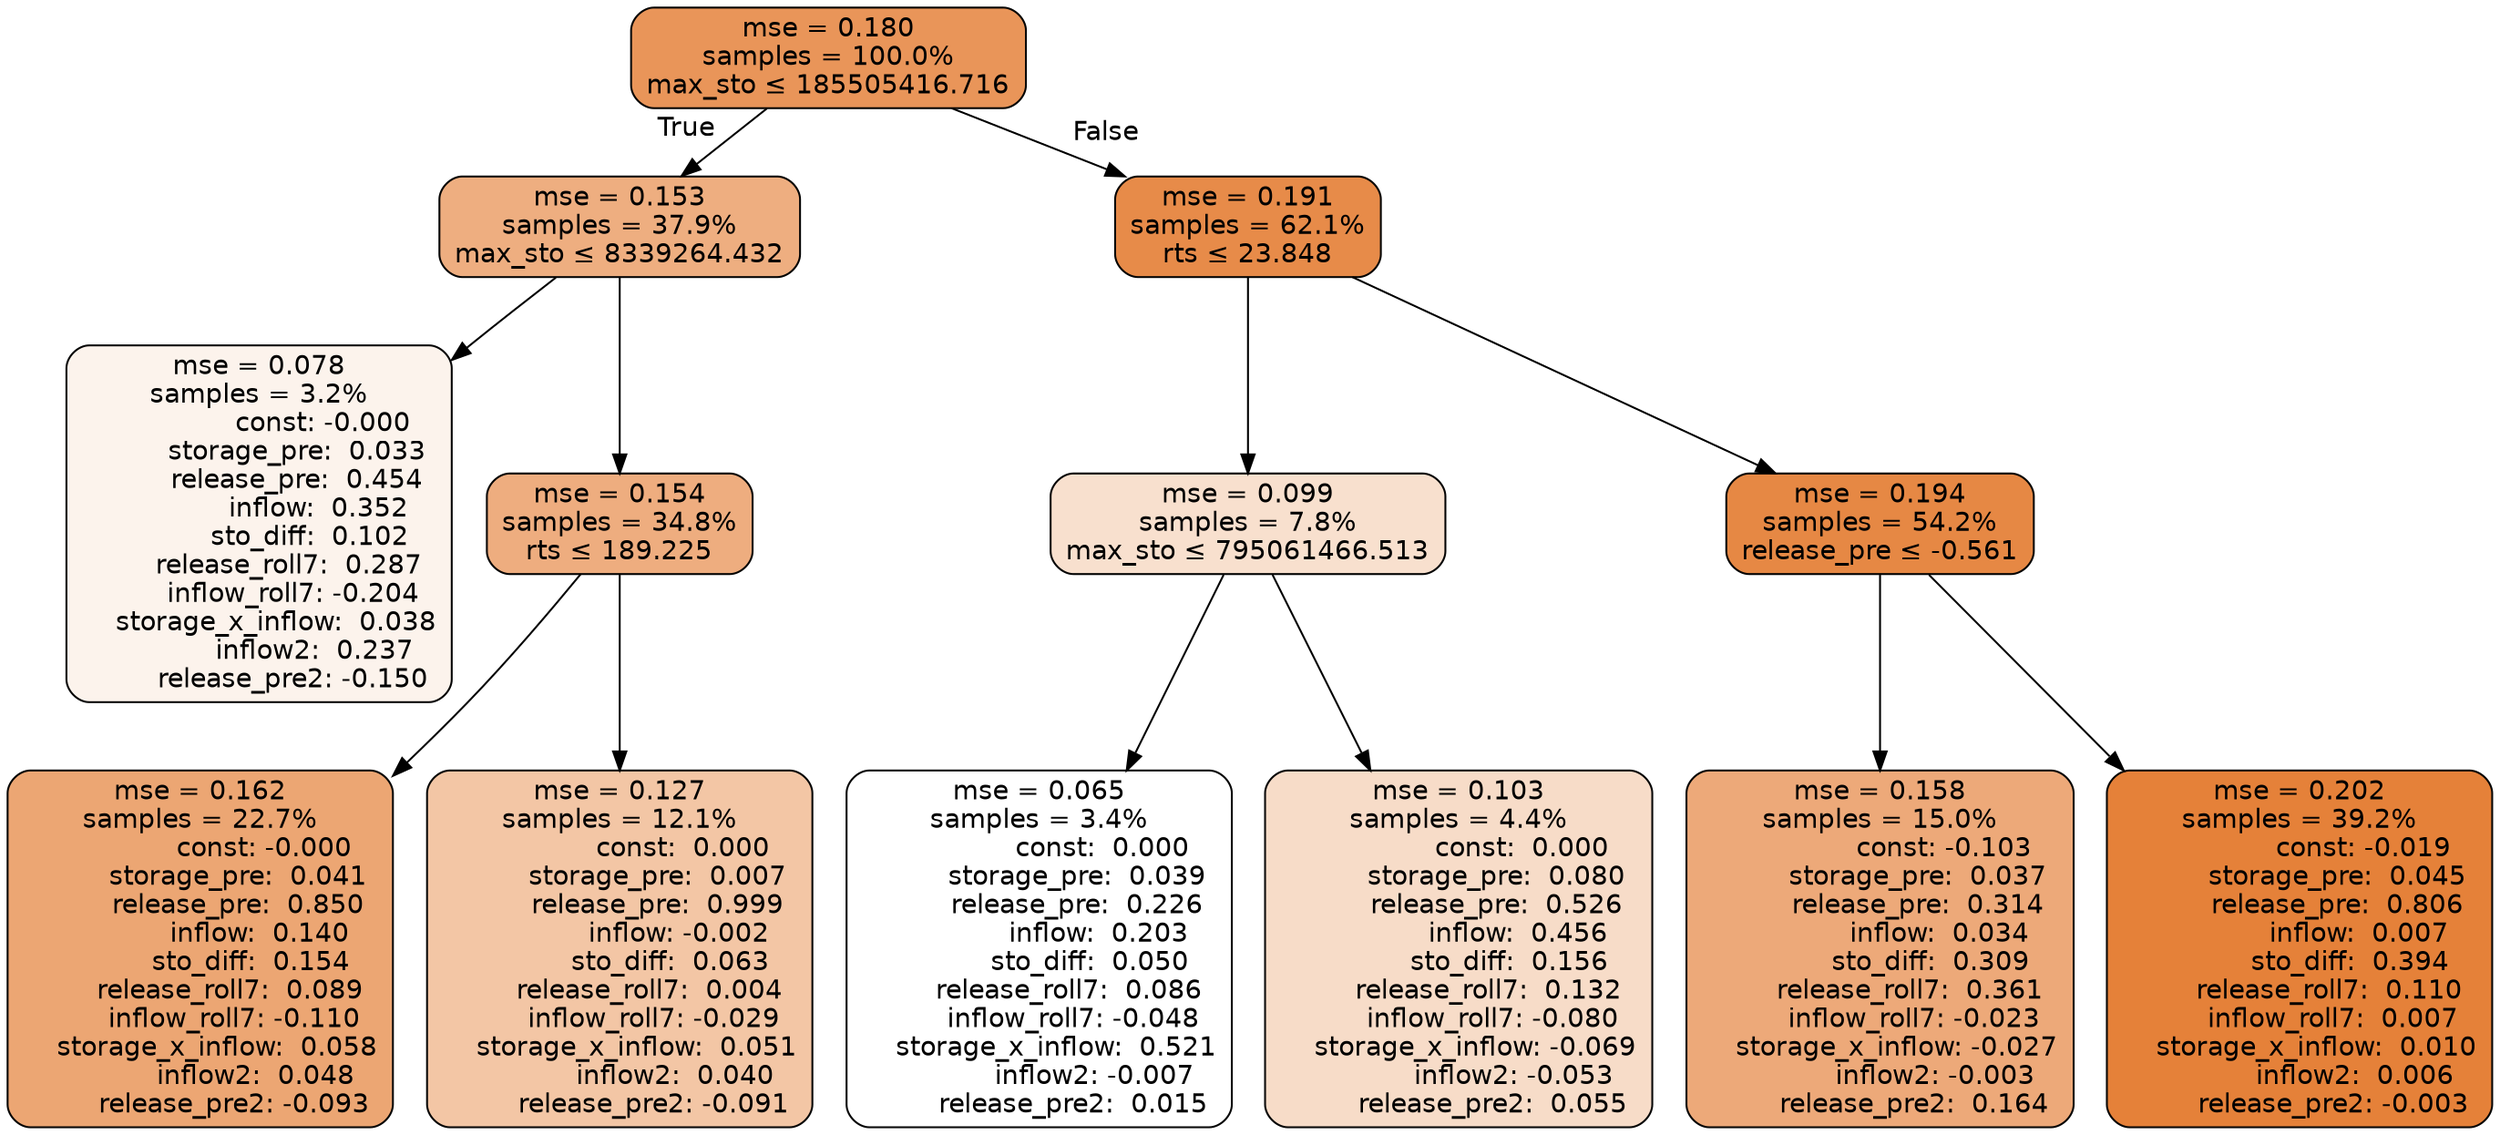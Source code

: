 digraph tree {
bgcolor="transparent"
node [shape=rectangle, style="filled, rounded", color="black", fontname=helvetica] ;
edge [fontname=helvetica] ;
	"0" [label="mse = 0.180
samples = 100.0%
max_sto &le; 185505416.716", fillcolor="#e99559"]
	"1" [label="mse = 0.153
samples = 37.9%
max_sto &le; 8339264.432", fillcolor="#eeae80"]
	"2" [label="mse = 0.078
samples = 3.2%
               const: -0.000
         storage_pre:  0.033
         release_pre:  0.454
              inflow:  0.352
            sto_diff:  0.102
       release_roll7:  0.287
        inflow_roll7: -0.204
    storage_x_inflow:  0.038
             inflow2:  0.237
        release_pre2: -0.150", fillcolor="#fcf3ec"]
	"3" [label="mse = 0.154
samples = 34.8%
rts &le; 189.225", fillcolor="#eead7f"]
	"4" [label="mse = 0.162
samples = 22.7%
               const: -0.000
         storage_pre:  0.041
         release_pre:  0.850
              inflow:  0.140
            sto_diff:  0.154
       release_roll7:  0.089
        inflow_roll7: -0.110
    storage_x_inflow:  0.058
             inflow2:  0.048
        release_pre2: -0.093", fillcolor="#eca673"]
	"5" [label="mse = 0.127
samples = 12.1%
               const:  0.000
         storage_pre:  0.007
         release_pre:  0.999
              inflow: -0.002
            sto_diff:  0.063
       release_roll7:  0.004
        inflow_roll7: -0.029
    storage_x_inflow:  0.051
             inflow2:  0.040
        release_pre2: -0.091", fillcolor="#f3c6a5"]
	"6" [label="mse = 0.191
samples = 62.1%
rts &le; 23.848", fillcolor="#e78b49"]
	"7" [label="mse = 0.099
samples = 7.8%
max_sto &le; 795061466.513", fillcolor="#f8e0ce"]
	"8" [label="mse = 0.065
samples = 3.4%
               const:  0.000
         storage_pre:  0.039
         release_pre:  0.226
              inflow:  0.203
            sto_diff:  0.050
       release_roll7:  0.086
        inflow_roll7: -0.048
    storage_x_inflow:  0.521
             inflow2: -0.007
        release_pre2:  0.015", fillcolor="#ffffff"]
	"9" [label="mse = 0.103
samples = 4.4%
               const:  0.000
         storage_pre:  0.080
         release_pre:  0.526
              inflow:  0.456
            sto_diff:  0.156
       release_roll7:  0.132
        inflow_roll7: -0.080
    storage_x_inflow: -0.069
             inflow2: -0.053
        release_pre2:  0.055", fillcolor="#f7dcc8"]
	"10" [label="mse = 0.194
samples = 54.2%
release_pre &le; -0.561", fillcolor="#e68844"]
	"11" [label="mse = 0.158
samples = 15.0%
               const: -0.103
         storage_pre:  0.037
         release_pre:  0.314
              inflow:  0.034
            sto_diff:  0.309
       release_roll7:  0.361
        inflow_roll7: -0.023
    storage_x_inflow: -0.027
             inflow2: -0.003
        release_pre2:  0.164", fillcolor="#eda979"]
	"12" [label="mse = 0.202
samples = 39.2%
               const: -0.019
         storage_pre:  0.045
         release_pre:  0.806
              inflow:  0.007
            sto_diff:  0.394
       release_roll7:  0.110
        inflow_roll7:  0.007
    storage_x_inflow:  0.010
             inflow2:  0.006
        release_pre2: -0.003", fillcolor="#e58139"]

	"0" -> "1" [labeldistance=2.5, labelangle=45, headlabel="True"]
	"1" -> "2"
	"1" -> "3"
	"3" -> "4"
	"3" -> "5"
	"0" -> "6" [labeldistance=2.5, labelangle=-45, headlabel="False"]
	"6" -> "7"
	"7" -> "8"
	"7" -> "9"
	"6" -> "10"
	"10" -> "11"
	"10" -> "12"
}
